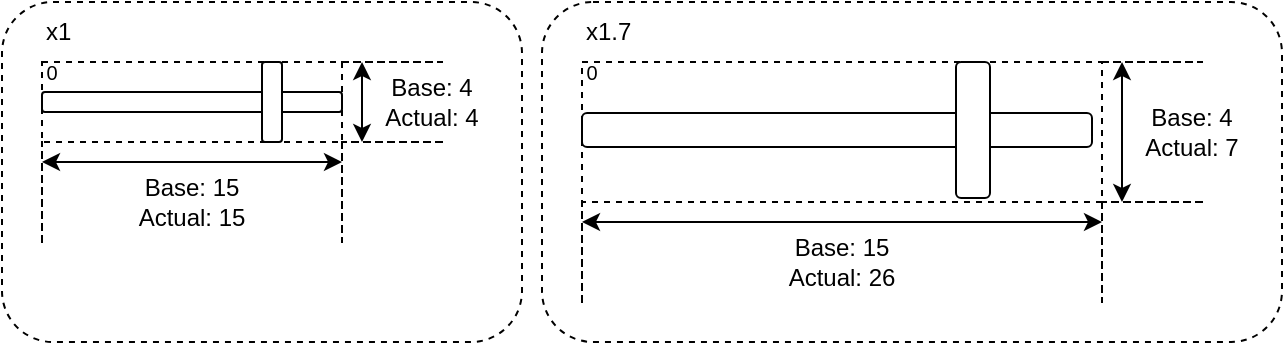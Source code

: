 <mxfile version="24.7.17">
  <diagram name="Page-1" id="FnIrd4mXn_WqoMK3OYnj">
    <mxGraphModel dx="1185" dy="694" grid="1" gridSize="10" guides="1" tooltips="1" connect="1" arrows="1" fold="1" page="1" pageScale="1" pageWidth="850" pageHeight="1100" math="0" shadow="0">
      <root>
        <mxCell id="0" />
        <mxCell id="1" parent="0" />
        <mxCell id="Vkxum397_DlVcUG3x1YY-32" value="" style="rounded=1;whiteSpace=wrap;html=1;fillColor=none;dashed=1;" vertex="1" parent="1">
          <mxGeometry x="320" y="150" width="370" height="170" as="geometry" />
        </mxCell>
        <mxCell id="Vkxum397_DlVcUG3x1YY-31" value="" style="rounded=1;whiteSpace=wrap;html=1;fillColor=none;dashed=1;" vertex="1" parent="1">
          <mxGeometry x="50" y="150" width="260" height="170" as="geometry" />
        </mxCell>
        <mxCell id="Vkxum397_DlVcUG3x1YY-22" value="" style="rounded=0;whiteSpace=wrap;html=1;dashed=1;fillColor=none;" vertex="1" parent="1">
          <mxGeometry x="340" y="180" width="260" height="70" as="geometry" />
        </mxCell>
        <mxCell id="Vkxum397_DlVcUG3x1YY-18" value="x1" style="text;html=1;align=left;verticalAlign=middle;whiteSpace=wrap;rounded=0;" vertex="1" parent="1">
          <mxGeometry x="70" y="150" width="220" height="30" as="geometry" />
        </mxCell>
        <mxCell id="Vkxum397_DlVcUG3x1YY-19" value="" style="rounded=0;whiteSpace=wrap;html=1;dashed=1;fillColor=none;" vertex="1" parent="1">
          <mxGeometry x="70" y="180" width="150" height="40" as="geometry" />
        </mxCell>
        <mxCell id="Vkxum397_DlVcUG3x1YY-4" value="" style="rounded=1;whiteSpace=wrap;html=1;" vertex="1" parent="1">
          <mxGeometry x="70" y="195" width="150" height="10" as="geometry" />
        </mxCell>
        <mxCell id="Vkxum397_DlVcUG3x1YY-5" value="" style="rounded=1;whiteSpace=wrap;html=1;" vertex="1" parent="1">
          <mxGeometry x="180" y="180" width="10" height="40" as="geometry" />
        </mxCell>
        <mxCell id="Vkxum397_DlVcUG3x1YY-8" value="" style="rounded=1;whiteSpace=wrap;html=1;" vertex="1" parent="1">
          <mxGeometry x="340" y="205.5" width="255" height="17" as="geometry" />
        </mxCell>
        <mxCell id="Vkxum397_DlVcUG3x1YY-9" value="" style="rounded=1;whiteSpace=wrap;html=1;" vertex="1" parent="1">
          <mxGeometry x="527" y="180" width="17" height="68" as="geometry" />
        </mxCell>
        <mxCell id="Vkxum397_DlVcUG3x1YY-10" value="" style="shape=partialRectangle;whiteSpace=wrap;html=1;top=0;bottom=0;fillColor=none;dashed=1;" vertex="1" parent="1">
          <mxGeometry x="70" y="220" width="150" height="50" as="geometry" />
        </mxCell>
        <mxCell id="Vkxum397_DlVcUG3x1YY-11" value="" style="endArrow=classic;startArrow=classic;html=1;rounded=0;exitX=0;exitY=0.75;exitDx=0;exitDy=0;entryX=1;entryY=0.75;entryDx=0;entryDy=0;" edge="1" parent="1">
          <mxGeometry width="50" height="50" relative="1" as="geometry">
            <mxPoint x="70" y="230" as="sourcePoint" />
            <mxPoint x="220" y="230" as="targetPoint" />
          </mxGeometry>
        </mxCell>
        <mxCell id="Vkxum397_DlVcUG3x1YY-12" value="Base: 15&lt;div&gt;Actual: 15&lt;/div&gt;" style="text;html=1;align=center;verticalAlign=middle;whiteSpace=wrap;rounded=0;" vertex="1" parent="1">
          <mxGeometry x="70" y="230" width="150" height="40" as="geometry" />
        </mxCell>
        <mxCell id="Vkxum397_DlVcUG3x1YY-14" value="" style="shape=partialRectangle;whiteSpace=wrap;html=1;top=0;bottom=0;fillColor=none;dashed=1;direction=south;" vertex="1" parent="1">
          <mxGeometry x="220" y="180" width="50" height="40" as="geometry" />
        </mxCell>
        <mxCell id="Vkxum397_DlVcUG3x1YY-15" value="Base: 4&lt;div&gt;Actual: 4&lt;/div&gt;" style="text;html=1;align=center;verticalAlign=middle;whiteSpace=wrap;rounded=0;" vertex="1" parent="1">
          <mxGeometry x="230" y="180" width="70" height="40" as="geometry" />
        </mxCell>
        <mxCell id="Vkxum397_DlVcUG3x1YY-16" value="" style="endArrow=classic;startArrow=classic;html=1;rounded=0;" edge="1" parent="1">
          <mxGeometry width="50" height="50" relative="1" as="geometry">
            <mxPoint x="230" y="220" as="sourcePoint" />
            <mxPoint x="230" y="180" as="targetPoint" />
          </mxGeometry>
        </mxCell>
        <mxCell id="Vkxum397_DlVcUG3x1YY-21" value="x1.7" style="text;html=1;align=left;verticalAlign=middle;whiteSpace=wrap;rounded=0;" vertex="1" parent="1">
          <mxGeometry x="340" y="150" width="330" height="30" as="geometry" />
        </mxCell>
        <mxCell id="Vkxum397_DlVcUG3x1YY-23" value="" style="shape=partialRectangle;whiteSpace=wrap;html=1;top=0;bottom=0;fillColor=none;dashed=1;direction=south;" vertex="1" parent="1">
          <mxGeometry x="600" y="180" width="50" height="70" as="geometry" />
        </mxCell>
        <mxCell id="Vkxum397_DlVcUG3x1YY-24" value="Base: 4&lt;div&gt;Actual: 7&lt;/div&gt;" style="text;html=1;align=center;verticalAlign=middle;whiteSpace=wrap;rounded=0;" vertex="1" parent="1">
          <mxGeometry x="610" y="180" width="70" height="70" as="geometry" />
        </mxCell>
        <mxCell id="Vkxum397_DlVcUG3x1YY-25" value="" style="endArrow=classic;startArrow=classic;html=1;rounded=0;" edge="1" parent="1">
          <mxGeometry width="50" height="50" relative="1" as="geometry">
            <mxPoint x="610" y="250" as="sourcePoint" />
            <mxPoint x="610" y="180" as="targetPoint" />
          </mxGeometry>
        </mxCell>
        <mxCell id="Vkxum397_DlVcUG3x1YY-26" value="" style="shape=partialRectangle;whiteSpace=wrap;html=1;top=0;bottom=0;fillColor=none;dashed=1;" vertex="1" parent="1">
          <mxGeometry x="340" y="250" width="260" height="50" as="geometry" />
        </mxCell>
        <mxCell id="Vkxum397_DlVcUG3x1YY-27" value="" style="endArrow=classic;startArrow=classic;html=1;rounded=0;exitX=0;exitY=0.75;exitDx=0;exitDy=0;" edge="1" parent="1">
          <mxGeometry width="50" height="50" relative="1" as="geometry">
            <mxPoint x="340" y="260" as="sourcePoint" />
            <mxPoint x="600" y="260" as="targetPoint" />
          </mxGeometry>
        </mxCell>
        <mxCell id="Vkxum397_DlVcUG3x1YY-28" value="Base: 15&lt;div&gt;Actual: 26&lt;/div&gt;" style="text;html=1;align=center;verticalAlign=middle;whiteSpace=wrap;rounded=0;" vertex="1" parent="1">
          <mxGeometry x="340" y="260" width="260" height="40" as="geometry" />
        </mxCell>
        <mxCell id="Vkxum397_DlVcUG3x1YY-29" value="0" style="text;html=1;align=center;verticalAlign=middle;whiteSpace=wrap;rounded=0;fontSize=10;" vertex="1" parent="1">
          <mxGeometry x="70" y="180" width="10" height="10" as="geometry" />
        </mxCell>
        <mxCell id="Vkxum397_DlVcUG3x1YY-30" value="0" style="text;html=1;align=center;verticalAlign=middle;whiteSpace=wrap;rounded=0;fontSize=10;" vertex="1" parent="1">
          <mxGeometry x="340" y="180" width="10" height="10" as="geometry" />
        </mxCell>
      </root>
    </mxGraphModel>
  </diagram>
</mxfile>
